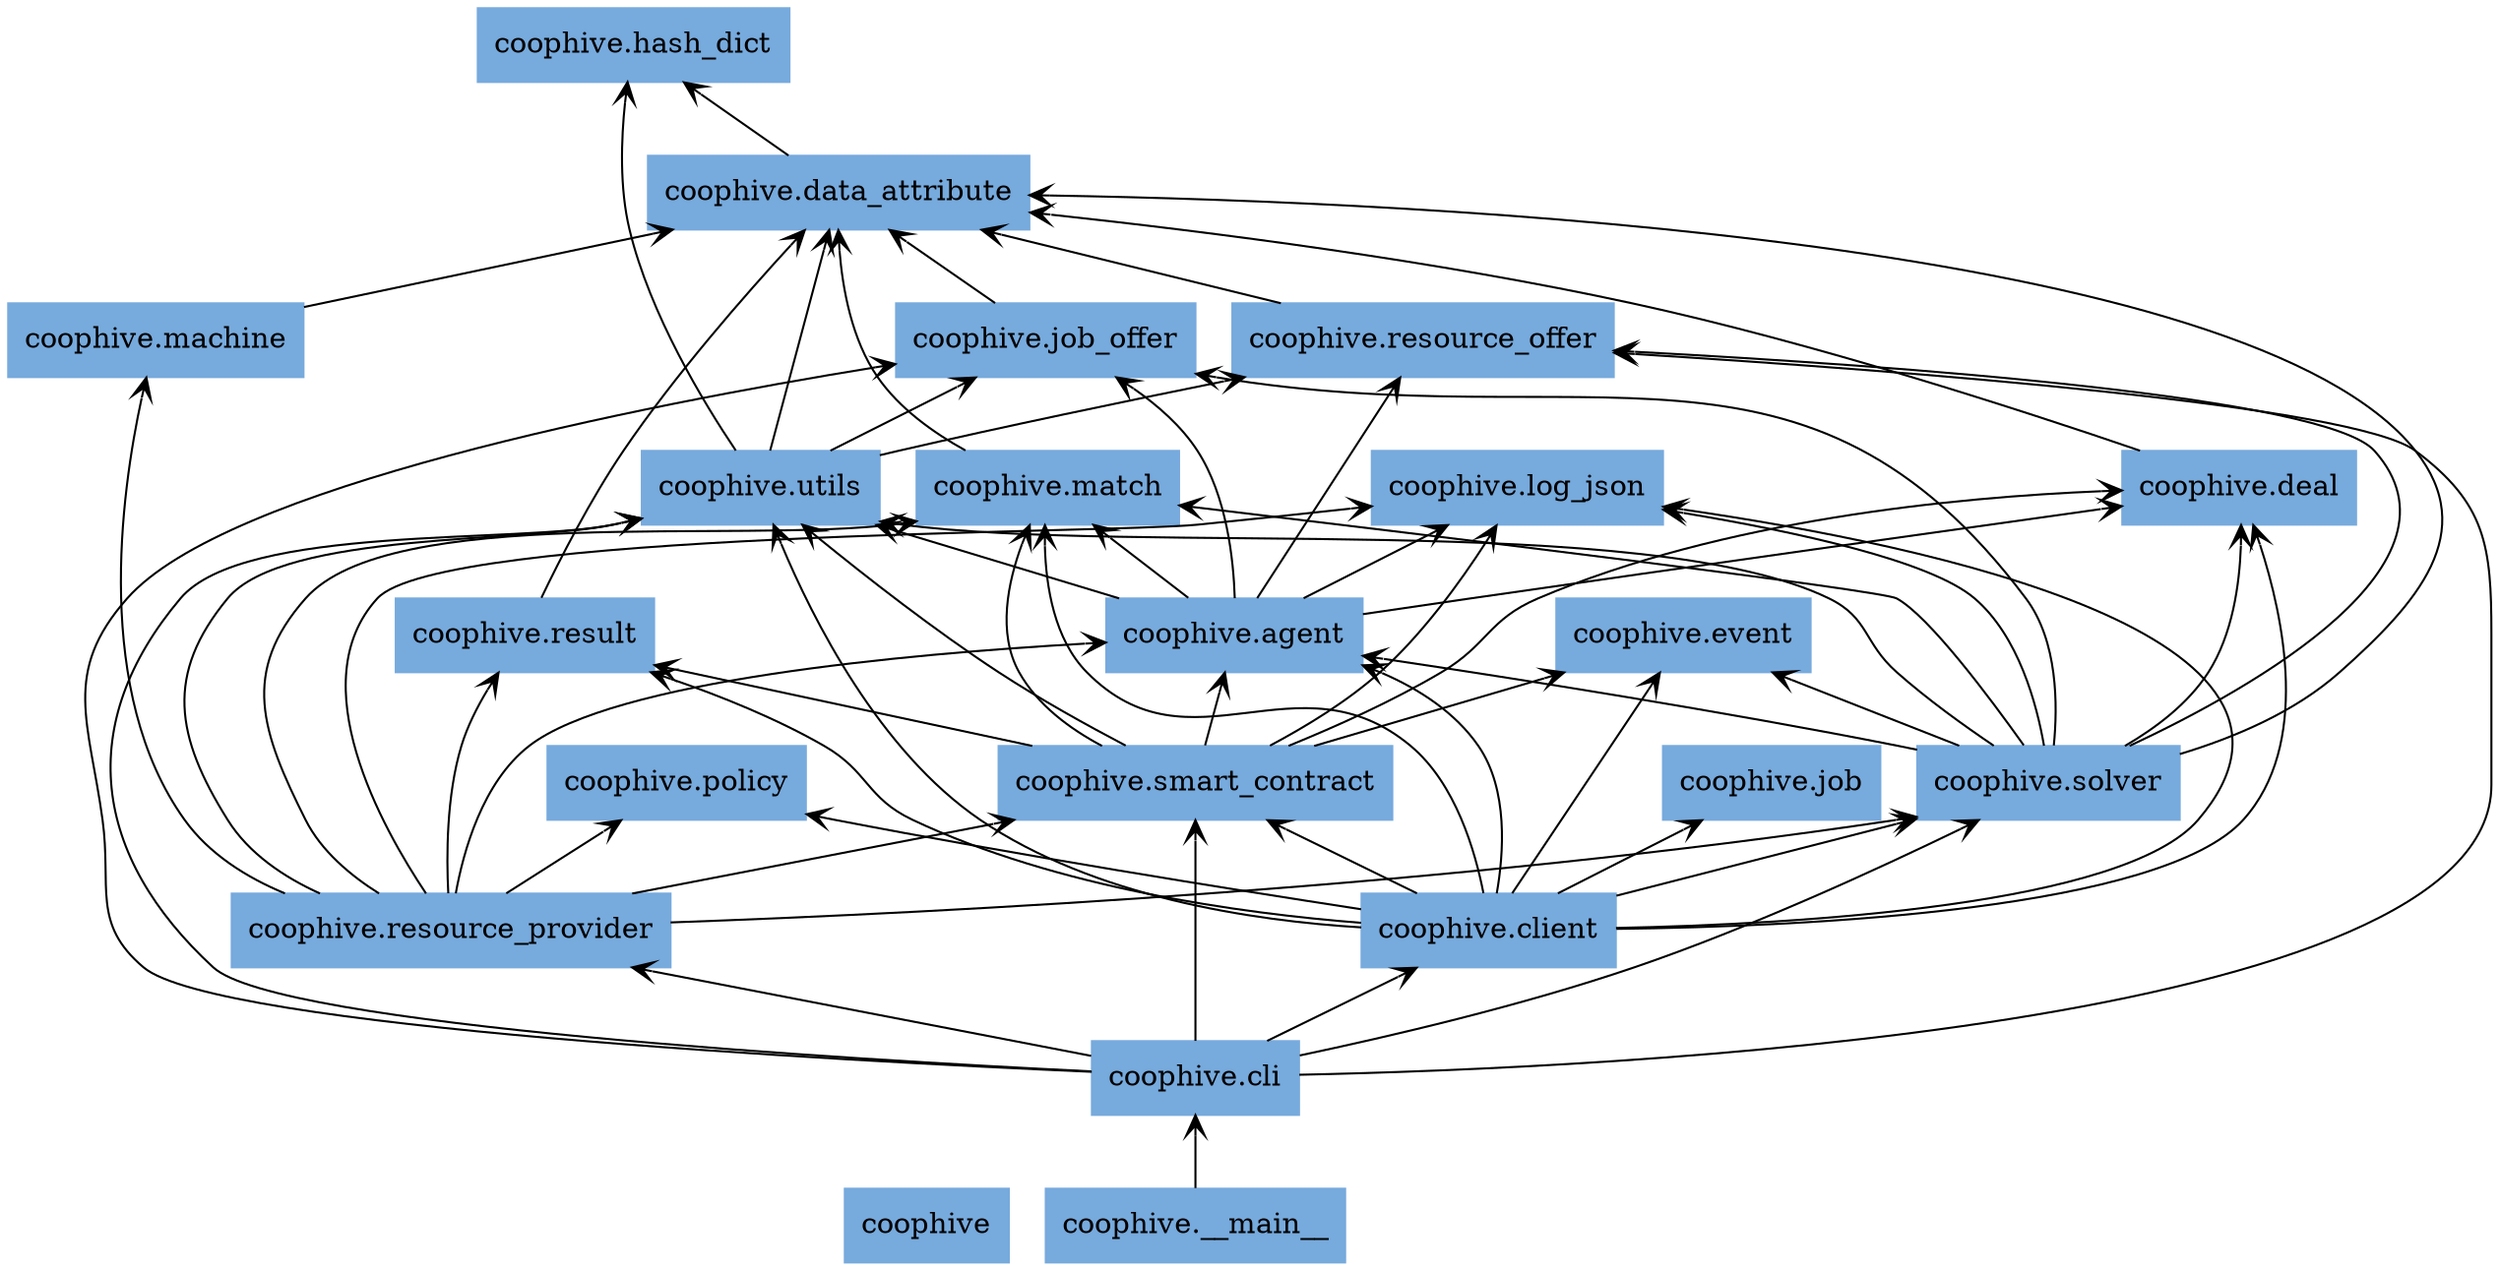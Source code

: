 digraph "packages_coophive" {
rankdir=BT
charset="utf-8"
"coophive" [color="#77AADD", label=<coophive>, shape="box", style="filled"];
"coophive.__main__" [color="#77AADD", label=<coophive.__main__>, shape="box", style="filled"];
"coophive.agent" [color="#77AADD", label=<coophive.agent>, shape="box", style="filled"];
"coophive.cli" [color="#77AADD", label=<coophive.cli>, shape="box", style="filled"];
"coophive.client" [color="#77AADD", label=<coophive.client>, shape="box", style="filled"];
"coophive.data_attribute" [color="#77AADD", label=<coophive.data_attribute>, shape="box", style="filled"];
"coophive.deal" [color="#77AADD", label=<coophive.deal>, shape="box", style="filled"];
"coophive.event" [color="#77AADD", label=<coophive.event>, shape="box", style="filled"];
"coophive.hash_dict" [color="#77AADD", label=<coophive.hash_dict>, shape="box", style="filled"];
"coophive.job" [color="#77AADD", label=<coophive.job>, shape="box", style="filled"];
"coophive.job_offer" [color="#77AADD", label=<coophive.job_offer>, shape="box", style="filled"];
"coophive.log_json" [color="#77AADD", label=<coophive.log_json>, shape="box", style="filled"];
"coophive.machine" [color="#77AADD", label=<coophive.machine>, shape="box", style="filled"];
"coophive.match" [color="#77AADD", label=<coophive.match>, shape="box", style="filled"];
"coophive.policy" [color="#77AADD", label=<coophive.policy>, shape="box", style="filled"];
"coophive.resource_offer" [color="#77AADD", label=<coophive.resource_offer>, shape="box", style="filled"];
"coophive.resource_provider" [color="#77AADD", label=<coophive.resource_provider>, shape="box", style="filled"];
"coophive.result" [color="#77AADD", label=<coophive.result>, shape="box", style="filled"];
"coophive.smart_contract" [color="#77AADD", label=<coophive.smart_contract>, shape="box", style="filled"];
"coophive.solver" [color="#77AADD", label=<coophive.solver>, shape="box", style="filled"];
"coophive.utils" [color="#77AADD", label=<coophive.utils>, shape="box", style="filled"];
"coophive.__main__" -> "coophive.cli" [arrowhead="open", arrowtail="none"];
"coophive.agent" -> "coophive.deal" [arrowhead="open", arrowtail="none"];
"coophive.agent" -> "coophive.job_offer" [arrowhead="open", arrowtail="none"];
"coophive.agent" -> "coophive.log_json" [arrowhead="open", arrowtail="none"];
"coophive.agent" -> "coophive.match" [arrowhead="open", arrowtail="none"];
"coophive.agent" -> "coophive.resource_offer" [arrowhead="open", arrowtail="none"];
"coophive.agent" -> "coophive.utils" [arrowhead="open", arrowtail="none"];
"coophive.cli" -> "coophive.client" [arrowhead="open", arrowtail="none"];
"coophive.cli" -> "coophive.job_offer" [arrowhead="open", arrowtail="none"];
"coophive.cli" -> "coophive.resource_offer" [arrowhead="open", arrowtail="none"];
"coophive.cli" -> "coophive.resource_provider" [arrowhead="open", arrowtail="none"];
"coophive.cli" -> "coophive.smart_contract" [arrowhead="open", arrowtail="none"];
"coophive.cli" -> "coophive.solver" [arrowhead="open", arrowtail="none"];
"coophive.cli" -> "coophive.utils" [arrowhead="open", arrowtail="none"];
"coophive.client" -> "coophive.agent" [arrowhead="open", arrowtail="none"];
"coophive.client" -> "coophive.deal" [arrowhead="open", arrowtail="none"];
"coophive.client" -> "coophive.event" [arrowhead="open", arrowtail="none"];
"coophive.client" -> "coophive.job" [arrowhead="open", arrowtail="none"];
"coophive.client" -> "coophive.log_json" [arrowhead="open", arrowtail="none"];
"coophive.client" -> "coophive.match" [arrowhead="open", arrowtail="none"];
"coophive.client" -> "coophive.policy" [arrowhead="open", arrowtail="none"];
"coophive.client" -> "coophive.result" [arrowhead="open", arrowtail="none"];
"coophive.client" -> "coophive.smart_contract" [arrowhead="open", arrowtail="none"];
"coophive.client" -> "coophive.solver" [arrowhead="open", arrowtail="none"];
"coophive.client" -> "coophive.utils" [arrowhead="open", arrowtail="none"];
"coophive.data_attribute" -> "coophive.hash_dict" [arrowhead="open", arrowtail="none"];
"coophive.deal" -> "coophive.data_attribute" [arrowhead="open", arrowtail="none"];
"coophive.job_offer" -> "coophive.data_attribute" [arrowhead="open", arrowtail="none"];
"coophive.machine" -> "coophive.data_attribute" [arrowhead="open", arrowtail="none"];
"coophive.match" -> "coophive.data_attribute" [arrowhead="open", arrowtail="none"];
"coophive.resource_offer" -> "coophive.data_attribute" [arrowhead="open", arrowtail="none"];
"coophive.resource_provider" -> "coophive.agent" [arrowhead="open", arrowtail="none"];
"coophive.resource_provider" -> "coophive.log_json" [arrowhead="open", arrowtail="none"];
"coophive.resource_provider" -> "coophive.machine" [arrowhead="open", arrowtail="none"];
"coophive.resource_provider" -> "coophive.match" [arrowhead="open", arrowtail="none"];
"coophive.resource_provider" -> "coophive.policy" [arrowhead="open", arrowtail="none"];
"coophive.resource_provider" -> "coophive.result" [arrowhead="open", arrowtail="none"];
"coophive.resource_provider" -> "coophive.smart_contract" [arrowhead="open", arrowtail="none"];
"coophive.resource_provider" -> "coophive.solver" [arrowhead="open", arrowtail="none"];
"coophive.resource_provider" -> "coophive.utils" [arrowhead="open", arrowtail="none"];
"coophive.result" -> "coophive.data_attribute" [arrowhead="open", arrowtail="none"];
"coophive.smart_contract" -> "coophive.agent" [arrowhead="open", arrowtail="none"];
"coophive.smart_contract" -> "coophive.deal" [arrowhead="open", arrowtail="none"];
"coophive.smart_contract" -> "coophive.event" [arrowhead="open", arrowtail="none"];
"coophive.smart_contract" -> "coophive.log_json" [arrowhead="open", arrowtail="none"];
"coophive.smart_contract" -> "coophive.match" [arrowhead="open", arrowtail="none"];
"coophive.smart_contract" -> "coophive.result" [arrowhead="open", arrowtail="none"];
"coophive.smart_contract" -> "coophive.utils" [arrowhead="open", arrowtail="none"];
"coophive.solver" -> "coophive.agent" [arrowhead="open", arrowtail="none"];
"coophive.solver" -> "coophive.data_attribute" [arrowhead="open", arrowtail="none"];
"coophive.solver" -> "coophive.deal" [arrowhead="open", arrowtail="none"];
"coophive.solver" -> "coophive.event" [arrowhead="open", arrowtail="none"];
"coophive.solver" -> "coophive.job_offer" [arrowhead="open", arrowtail="none"];
"coophive.solver" -> "coophive.log_json" [arrowhead="open", arrowtail="none"];
"coophive.solver" -> "coophive.match" [arrowhead="open", arrowtail="none"];
"coophive.solver" -> "coophive.resource_offer" [arrowhead="open", arrowtail="none"];
"coophive.solver" -> "coophive.utils" [arrowhead="open", arrowtail="none"];
"coophive.utils" -> "coophive.data_attribute" [arrowhead="open", arrowtail="none"];
"coophive.utils" -> "coophive.hash_dict" [arrowhead="open", arrowtail="none"];
"coophive.utils" -> "coophive.job_offer" [arrowhead="open", arrowtail="none"];
"coophive.utils" -> "coophive.resource_offer" [arrowhead="open", arrowtail="none"];
}
